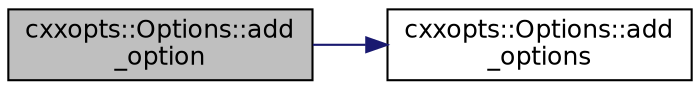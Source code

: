 digraph "cxxopts::Options::add_option"
{
 // INTERACTIVE_SVG=YES
 // LATEX_PDF_SIZE
  edge [fontname="Helvetica",fontsize="12",labelfontname="Helvetica",labelfontsize="12"];
  node [fontname="Helvetica",fontsize="12",shape=record];
  rankdir="LR";
  Node1 [label="cxxopts::Options::add\l_option",height=0.2,width=0.4,color="black", fillcolor="grey75", style="filled", fontcolor="black",tooltip=" "];
  Node1 -> Node2 [color="midnightblue",fontsize="12",style="solid",fontname="Helvetica"];
  Node2 [label="cxxopts::Options::add\l_options",height=0.2,width=0.4,color="black", fillcolor="white", style="filled",URL="$a01050.html#a8c4fcf551295cde940a1a60012b3e9b6",tooltip=" "];
}
